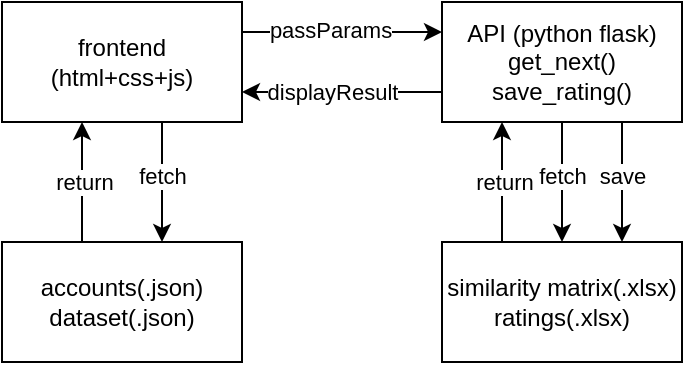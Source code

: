 <mxfile version="22.1.9" type="github">
  <diagram name="Page-1" id="FiwuU6QvaA7RXy45xRSt">
    <mxGraphModel dx="567" dy="309" grid="1" gridSize="10" guides="1" tooltips="1" connect="1" arrows="1" fold="1" page="1" pageScale="1" pageWidth="827" pageHeight="1169" math="0" shadow="0">
      <root>
        <mxCell id="0" />
        <mxCell id="1" parent="0" />
        <mxCell id="Jyy7Kae5pbzUvWHzDfWU-26" style="edgeStyle=orthogonalEdgeStyle;rounded=0;orthogonalLoop=1;jettySize=auto;html=1;exitX=1;exitY=0.25;exitDx=0;exitDy=0;entryX=0;entryY=0.25;entryDx=0;entryDy=0;" edge="1" parent="1" source="Jyy7Kae5pbzUvWHzDfWU-1" target="Jyy7Kae5pbzUvWHzDfWU-3">
          <mxGeometry relative="1" as="geometry" />
        </mxCell>
        <mxCell id="Jyy7Kae5pbzUvWHzDfWU-28" value="passParams" style="edgeLabel;html=1;align=center;verticalAlign=middle;resizable=0;points=[];" vertex="1" connectable="0" parent="Jyy7Kae5pbzUvWHzDfWU-26">
          <mxGeometry x="-0.121" y="1" relative="1" as="geometry">
            <mxPoint as="offset" />
          </mxGeometry>
        </mxCell>
        <mxCell id="Jyy7Kae5pbzUvWHzDfWU-1" value="frontend&lt;br&gt;(html+css+js)" style="rounded=0;whiteSpace=wrap;html=1;" vertex="1" parent="1">
          <mxGeometry x="100" y="170" width="120" height="60" as="geometry" />
        </mxCell>
        <mxCell id="Jyy7Kae5pbzUvWHzDfWU-2" value="accounts(.json)&lt;br&gt;dataset(.json)" style="rounded=0;whiteSpace=wrap;html=1;" vertex="1" parent="1">
          <mxGeometry x="100" y="290" width="120" height="60" as="geometry" />
        </mxCell>
        <mxCell id="Jyy7Kae5pbzUvWHzDfWU-27" style="edgeStyle=orthogonalEdgeStyle;rounded=0;orthogonalLoop=1;jettySize=auto;html=1;exitX=0;exitY=0.75;exitDx=0;exitDy=0;entryX=1;entryY=0.75;entryDx=0;entryDy=0;" edge="1" parent="1" source="Jyy7Kae5pbzUvWHzDfWU-3" target="Jyy7Kae5pbzUvWHzDfWU-1">
          <mxGeometry relative="1" as="geometry" />
        </mxCell>
        <mxCell id="Jyy7Kae5pbzUvWHzDfWU-29" value="displayResult" style="edgeLabel;html=1;align=center;verticalAlign=middle;resizable=0;points=[];" vertex="1" connectable="0" parent="Jyy7Kae5pbzUvWHzDfWU-27">
          <mxGeometry x="0.108" relative="1" as="geometry">
            <mxPoint as="offset" />
          </mxGeometry>
        </mxCell>
        <mxCell id="Jyy7Kae5pbzUvWHzDfWU-3" value="API (python flask)&lt;br&gt;get_next()&lt;br&gt;save_rating()" style="rounded=0;whiteSpace=wrap;html=1;" vertex="1" parent="1">
          <mxGeometry x="320" y="170" width="120" height="60" as="geometry" />
        </mxCell>
        <mxCell id="Jyy7Kae5pbzUvWHzDfWU-4" value="similarity matrix(.xlsx)&lt;br&gt;ratings(.xlsx)" style="rounded=0;whiteSpace=wrap;html=1;" vertex="1" parent="1">
          <mxGeometry x="320" y="290" width="120" height="60" as="geometry" />
        </mxCell>
        <mxCell id="Jyy7Kae5pbzUvWHzDfWU-12" style="edgeStyle=orthogonalEdgeStyle;rounded=0;orthogonalLoop=1;jettySize=auto;html=1;exitX=0.25;exitY=0;exitDx=0;exitDy=0;entryX=0.25;entryY=1;entryDx=0;entryDy=0;" edge="1" parent="1">
          <mxGeometry relative="1" as="geometry">
            <mxPoint x="140" y="290" as="sourcePoint" />
            <mxPoint x="140" y="230" as="targetPoint" />
          </mxGeometry>
        </mxCell>
        <mxCell id="Jyy7Kae5pbzUvWHzDfWU-16" value="return" style="edgeLabel;html=1;align=center;verticalAlign=middle;resizable=0;points=[];" vertex="1" connectable="0" parent="Jyy7Kae5pbzUvWHzDfWU-12">
          <mxGeometry x="-0.008" y="-1" relative="1" as="geometry">
            <mxPoint as="offset" />
          </mxGeometry>
        </mxCell>
        <mxCell id="Jyy7Kae5pbzUvWHzDfWU-14" style="edgeStyle=orthogonalEdgeStyle;rounded=0;orthogonalLoop=1;jettySize=auto;html=1;entryX=0.5;entryY=0;entryDx=0;entryDy=0;" edge="1" parent="1">
          <mxGeometry relative="1" as="geometry">
            <mxPoint x="180" y="230" as="sourcePoint" />
            <mxPoint x="180" y="290" as="targetPoint" />
          </mxGeometry>
        </mxCell>
        <mxCell id="Jyy7Kae5pbzUvWHzDfWU-15" value="fetch" style="edgeLabel;html=1;align=center;verticalAlign=middle;resizable=0;points=[];" vertex="1" connectable="0" parent="Jyy7Kae5pbzUvWHzDfWU-14">
          <mxGeometry x="-0.123" relative="1" as="geometry">
            <mxPoint as="offset" />
          </mxGeometry>
        </mxCell>
        <mxCell id="Jyy7Kae5pbzUvWHzDfWU-17" style="edgeStyle=orthogonalEdgeStyle;rounded=0;orthogonalLoop=1;jettySize=auto;html=1;entryX=0.5;entryY=0;entryDx=0;entryDy=0;" edge="1" parent="1">
          <mxGeometry relative="1" as="geometry">
            <mxPoint x="380" y="230" as="sourcePoint" />
            <mxPoint x="380" y="290" as="targetPoint" />
          </mxGeometry>
        </mxCell>
        <mxCell id="Jyy7Kae5pbzUvWHzDfWU-18" value="fetch" style="edgeLabel;html=1;align=center;verticalAlign=middle;resizable=0;points=[];" vertex="1" connectable="0" parent="Jyy7Kae5pbzUvWHzDfWU-17">
          <mxGeometry x="-0.123" relative="1" as="geometry">
            <mxPoint as="offset" />
          </mxGeometry>
        </mxCell>
        <mxCell id="Jyy7Kae5pbzUvWHzDfWU-19" style="edgeStyle=orthogonalEdgeStyle;rounded=0;orthogonalLoop=1;jettySize=auto;html=1;exitX=0.25;exitY=0;exitDx=0;exitDy=0;entryX=0.25;entryY=1;entryDx=0;entryDy=0;" edge="1" parent="1">
          <mxGeometry relative="1" as="geometry">
            <mxPoint x="350" y="290" as="sourcePoint" />
            <mxPoint x="350" y="230" as="targetPoint" />
          </mxGeometry>
        </mxCell>
        <mxCell id="Jyy7Kae5pbzUvWHzDfWU-20" value="return" style="edgeLabel;html=1;align=center;verticalAlign=middle;resizable=0;points=[];" vertex="1" connectable="0" parent="Jyy7Kae5pbzUvWHzDfWU-19">
          <mxGeometry x="-0.008" y="-1" relative="1" as="geometry">
            <mxPoint as="offset" />
          </mxGeometry>
        </mxCell>
        <mxCell id="Jyy7Kae5pbzUvWHzDfWU-21" style="edgeStyle=orthogonalEdgeStyle;rounded=0;orthogonalLoop=1;jettySize=auto;html=1;entryX=0.5;entryY=0;entryDx=0;entryDy=0;" edge="1" parent="1">
          <mxGeometry relative="1" as="geometry">
            <mxPoint x="410" y="230" as="sourcePoint" />
            <mxPoint x="410" y="290" as="targetPoint" />
          </mxGeometry>
        </mxCell>
        <mxCell id="Jyy7Kae5pbzUvWHzDfWU-23" value="save" style="edgeLabel;html=1;align=center;verticalAlign=middle;resizable=0;points=[];" vertex="1" connectable="0" parent="Jyy7Kae5pbzUvWHzDfWU-21">
          <mxGeometry x="-0.106" relative="1" as="geometry">
            <mxPoint as="offset" />
          </mxGeometry>
        </mxCell>
      </root>
    </mxGraphModel>
  </diagram>
</mxfile>
